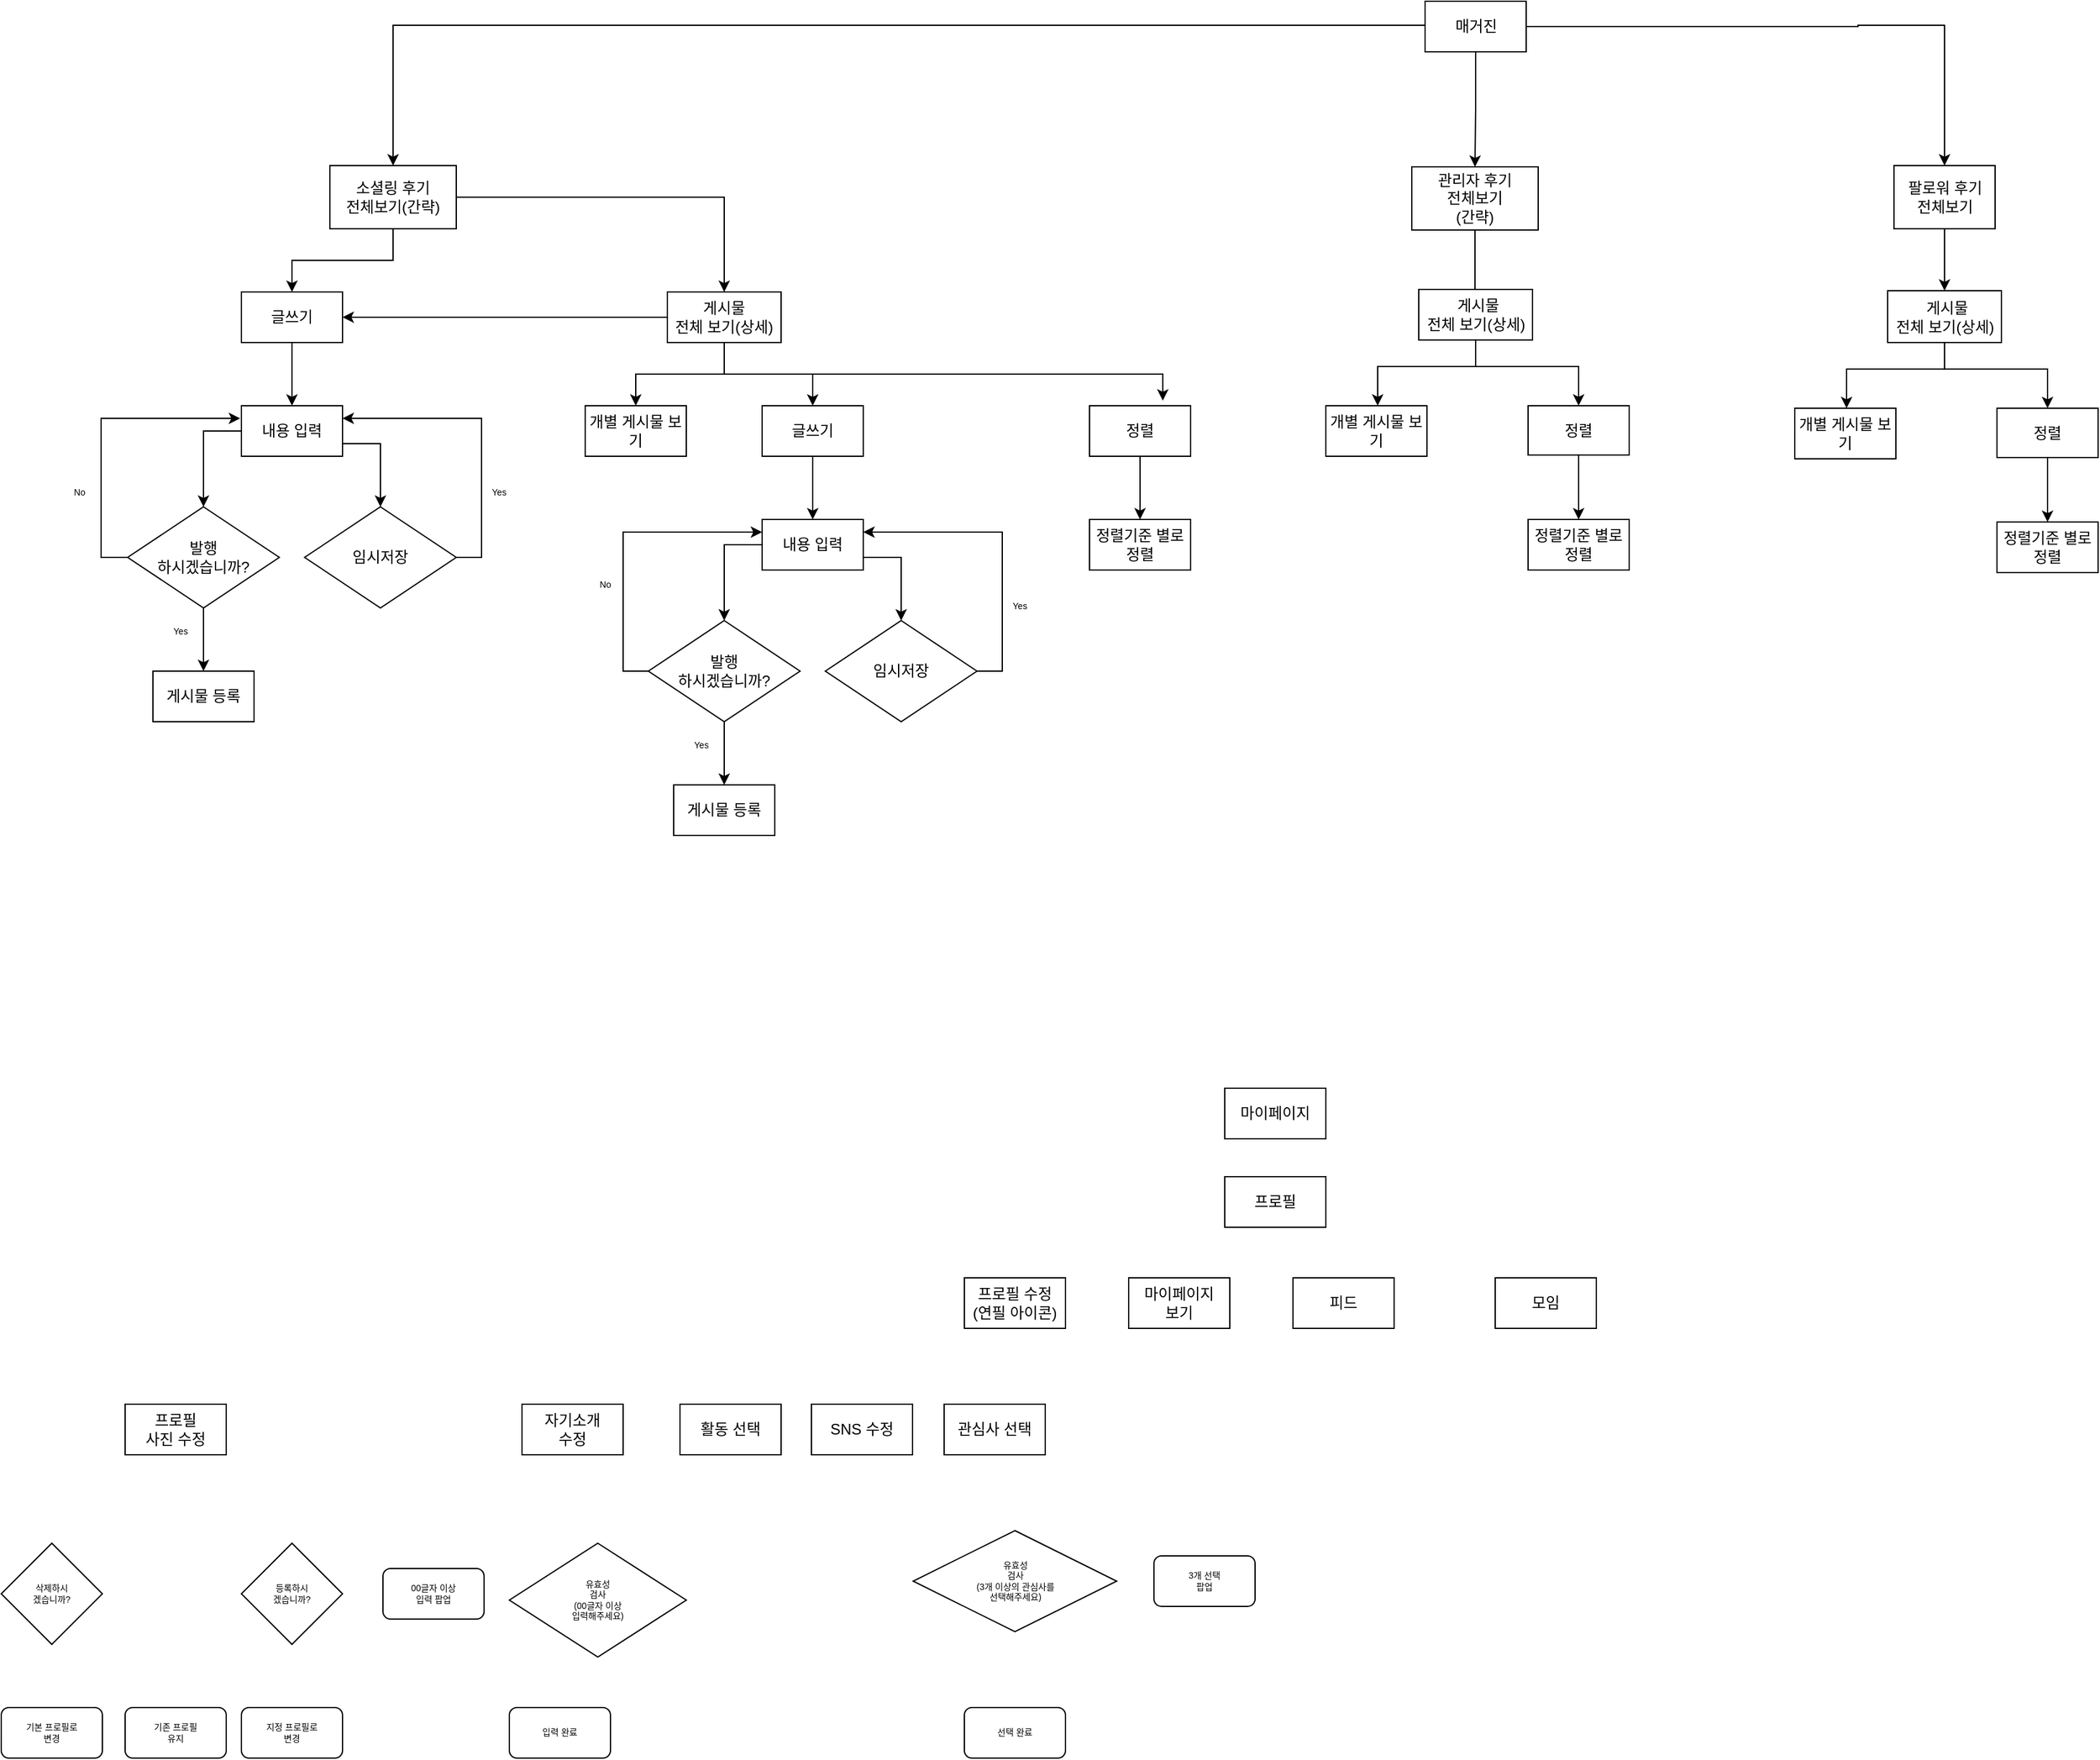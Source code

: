 <mxfile version="15.3.0" type="github">
  <diagram id="C5RBs43oDa-KdzZeNtuy" name="Page-1">
    <mxGraphModel dx="751" dy="810" grid="1" gridSize="10" guides="1" tooltips="1" connect="1" arrows="1" fold="1" page="1" pageScale="1" pageWidth="1920" pageHeight="1200" math="0" shadow="0">
      <root>
        <mxCell id="WIyWlLk6GJQsqaUBKTNV-0" />
        <mxCell id="WIyWlLk6GJQsqaUBKTNV-1" parent="WIyWlLk6GJQsqaUBKTNV-0" />
        <mxCell id="82u62CwxhhfS4tkd6ag3-348" style="edgeStyle=orthogonalEdgeStyle;rounded=0;orthogonalLoop=1;jettySize=auto;html=1;exitX=0.5;exitY=1;exitDx=0;exitDy=0;entryX=0.5;entryY=0;entryDx=0;entryDy=0;fontSize=7;" edge="1" parent="WIyWlLk6GJQsqaUBKTNV-1" source="82u62CwxhhfS4tkd6ag3-171">
          <mxGeometry relative="1" as="geometry">
            <mxPoint x="1244" y="360" as="targetPoint" />
          </mxGeometry>
        </mxCell>
        <mxCell id="82u62CwxhhfS4tkd6ag3-171" value="관리자 후기&lt;br&gt;전체보기&lt;br&gt;(간략)" style="rounded=0;whiteSpace=wrap;html=1;" vertex="1" parent="WIyWlLk6GJQsqaUBKTNV-1">
          <mxGeometry x="1194" y="241" width="100" height="50" as="geometry" />
        </mxCell>
        <mxCell id="82u62CwxhhfS4tkd6ag3-173" value="" style="edgeStyle=orthogonalEdgeStyle;rounded=0;orthogonalLoop=1;jettySize=auto;html=1;" edge="1" parent="WIyWlLk6GJQsqaUBKTNV-1" source="82u62CwxhhfS4tkd6ag3-172" target="82u62CwxhhfS4tkd6ag3-171">
          <mxGeometry relative="1" as="geometry" />
        </mxCell>
        <mxCell id="82u62CwxhhfS4tkd6ag3-182" style="edgeStyle=orthogonalEdgeStyle;rounded=0;orthogonalLoop=1;jettySize=auto;html=1;entryX=0.5;entryY=0;entryDx=0;entryDy=0;" edge="1" parent="WIyWlLk6GJQsqaUBKTNV-1" source="82u62CwxhhfS4tkd6ag3-172" target="82u62CwxhhfS4tkd6ag3-174">
          <mxGeometry relative="1" as="geometry">
            <Array as="points">
              <mxPoint x="388" y="129" />
            </Array>
          </mxGeometry>
        </mxCell>
        <mxCell id="82u62CwxhhfS4tkd6ag3-183" style="edgeStyle=orthogonalEdgeStyle;rounded=0;orthogonalLoop=1;jettySize=auto;html=1;entryX=0.5;entryY=0;entryDx=0;entryDy=0;exitX=1;exitY=0.5;exitDx=0;exitDy=0;" edge="1" parent="WIyWlLk6GJQsqaUBKTNV-1" source="82u62CwxhhfS4tkd6ag3-172" target="82u62CwxhhfS4tkd6ag3-176">
          <mxGeometry relative="1" as="geometry">
            <mxPoint x="1546.5" y="179" as="sourcePoint" />
            <Array as="points">
              <mxPoint x="1547" y="130" />
              <mxPoint x="1757" y="129" />
            </Array>
          </mxGeometry>
        </mxCell>
        <mxCell id="82u62CwxhhfS4tkd6ag3-172" value="매거진" style="rounded=0;whiteSpace=wrap;html=1;" vertex="1" parent="WIyWlLk6GJQsqaUBKTNV-1">
          <mxGeometry x="1204.5" y="110" width="80" height="40" as="geometry" />
        </mxCell>
        <mxCell id="82u62CwxhhfS4tkd6ag3-185" style="edgeStyle=orthogonalEdgeStyle;rounded=0;orthogonalLoop=1;jettySize=auto;html=1;exitX=0.5;exitY=1;exitDx=0;exitDy=0;entryX=0.5;entryY=0;entryDx=0;entryDy=0;" edge="1" parent="WIyWlLk6GJQsqaUBKTNV-1" source="82u62CwxhhfS4tkd6ag3-174" target="82u62CwxhhfS4tkd6ag3-188">
          <mxGeometry relative="1" as="geometry">
            <mxPoint x="408" y="340" as="targetPoint" />
            <Array as="points">
              <mxPoint x="388" y="315" />
              <mxPoint x="308" y="315" />
            </Array>
          </mxGeometry>
        </mxCell>
        <mxCell id="82u62CwxhhfS4tkd6ag3-209" style="edgeStyle=orthogonalEdgeStyle;rounded=0;orthogonalLoop=1;jettySize=auto;html=1;entryX=0.5;entryY=0;entryDx=0;entryDy=0;" edge="1" parent="WIyWlLk6GJQsqaUBKTNV-1" source="82u62CwxhhfS4tkd6ag3-174" target="82u62CwxhhfS4tkd6ag3-187">
          <mxGeometry relative="1" as="geometry" />
        </mxCell>
        <mxCell id="82u62CwxhhfS4tkd6ag3-174" value="소셜링 후기 &lt;br&gt;전체보기(간략)" style="rounded=0;whiteSpace=wrap;html=1;" vertex="1" parent="WIyWlLk6GJQsqaUBKTNV-1">
          <mxGeometry x="338" y="240" width="100" height="50" as="geometry" />
        </mxCell>
        <mxCell id="82u62CwxhhfS4tkd6ag3-373" value="" style="edgeStyle=orthogonalEdgeStyle;rounded=0;orthogonalLoop=1;jettySize=auto;html=1;fontSize=7;" edge="1" parent="WIyWlLk6GJQsqaUBKTNV-1" source="82u62CwxhhfS4tkd6ag3-176" target="82u62CwxhhfS4tkd6ag3-367">
          <mxGeometry relative="1" as="geometry" />
        </mxCell>
        <mxCell id="82u62CwxhhfS4tkd6ag3-176" value="팔로워 후기&lt;br&gt;전체보기" style="whiteSpace=wrap;html=1;rounded=0;" vertex="1" parent="WIyWlLk6GJQsqaUBKTNV-1">
          <mxGeometry x="1575.5" y="240" width="80" height="50" as="geometry" />
        </mxCell>
        <mxCell id="82u62CwxhhfS4tkd6ag3-215" style="edgeStyle=orthogonalEdgeStyle;rounded=0;orthogonalLoop=1;jettySize=auto;html=1;exitX=0;exitY=0.5;exitDx=0;exitDy=0;entryX=1;entryY=0.5;entryDx=0;entryDy=0;" edge="1" parent="WIyWlLk6GJQsqaUBKTNV-1" source="82u62CwxhhfS4tkd6ag3-187" target="82u62CwxhhfS4tkd6ag3-188">
          <mxGeometry relative="1" as="geometry" />
        </mxCell>
        <mxCell id="82u62CwxhhfS4tkd6ag3-267" style="edgeStyle=orthogonalEdgeStyle;rounded=0;orthogonalLoop=1;jettySize=auto;html=1;fontSize=7;" edge="1" parent="WIyWlLk6GJQsqaUBKTNV-1" source="82u62CwxhhfS4tkd6ag3-187" target="82u62CwxhhfS4tkd6ag3-212">
          <mxGeometry relative="1" as="geometry" />
        </mxCell>
        <mxCell id="82u62CwxhhfS4tkd6ag3-268" style="edgeStyle=orthogonalEdgeStyle;rounded=0;orthogonalLoop=1;jettySize=auto;html=1;entryX=0.5;entryY=0;entryDx=0;entryDy=0;fontSize=7;" edge="1" parent="WIyWlLk6GJQsqaUBKTNV-1" source="82u62CwxhhfS4tkd6ag3-187" target="82u62CwxhhfS4tkd6ag3-256">
          <mxGeometry relative="1" as="geometry" />
        </mxCell>
        <mxCell id="82u62CwxhhfS4tkd6ag3-356" style="edgeStyle=orthogonalEdgeStyle;rounded=0;orthogonalLoop=1;jettySize=auto;html=1;entryX=0.5;entryY=0;entryDx=0;entryDy=0;fontSize=7;" edge="1" parent="WIyWlLk6GJQsqaUBKTNV-1">
          <mxGeometry relative="1" as="geometry">
            <mxPoint x="650.0" y="376" as="sourcePoint" />
            <mxPoint x="997" y="426" as="targetPoint" />
            <Array as="points">
              <mxPoint x="650" y="405" />
              <mxPoint x="997" y="405" />
            </Array>
          </mxGeometry>
        </mxCell>
        <mxCell id="82u62CwxhhfS4tkd6ag3-187" value="게시물&lt;br&gt;전체 보기(상세)" style="rounded=0;whiteSpace=wrap;html=1;" vertex="1" parent="WIyWlLk6GJQsqaUBKTNV-1">
          <mxGeometry x="605" y="340" width="90" height="40" as="geometry" />
        </mxCell>
        <mxCell id="82u62CwxhhfS4tkd6ag3-201" value="" style="edgeStyle=orthogonalEdgeStyle;rounded=0;orthogonalLoop=1;jettySize=auto;html=1;" edge="1" parent="WIyWlLk6GJQsqaUBKTNV-1" source="82u62CwxhhfS4tkd6ag3-188" target="82u62CwxhhfS4tkd6ag3-189">
          <mxGeometry relative="1" as="geometry" />
        </mxCell>
        <mxCell id="82u62CwxhhfS4tkd6ag3-188" value="글쓰기" style="rounded=0;whiteSpace=wrap;html=1;" vertex="1" parent="WIyWlLk6GJQsqaUBKTNV-1">
          <mxGeometry x="268" y="340" width="80" height="40" as="geometry" />
        </mxCell>
        <mxCell id="82u62CwxhhfS4tkd6ag3-203" value="" style="edgeStyle=orthogonalEdgeStyle;rounded=0;orthogonalLoop=1;jettySize=auto;html=1;entryX=0.5;entryY=0;entryDx=0;entryDy=0;" edge="1" parent="WIyWlLk6GJQsqaUBKTNV-1" source="82u62CwxhhfS4tkd6ag3-189" target="82u62CwxhhfS4tkd6ag3-191">
          <mxGeometry relative="1" as="geometry">
            <mxPoint x="188" y="450" as="targetPoint" />
            <Array as="points">
              <mxPoint x="238" y="450" />
            </Array>
          </mxGeometry>
        </mxCell>
        <mxCell id="82u62CwxhhfS4tkd6ag3-205" value="" style="edgeStyle=orthogonalEdgeStyle;rounded=0;orthogonalLoop=1;jettySize=auto;html=1;entryX=0.5;entryY=0;entryDx=0;entryDy=0;exitX=1;exitY=0.75;exitDx=0;exitDy=0;" edge="1" parent="WIyWlLk6GJQsqaUBKTNV-1" source="82u62CwxhhfS4tkd6ag3-189" target="82u62CwxhhfS4tkd6ag3-190">
          <mxGeometry relative="1" as="geometry">
            <mxPoint x="358" y="470" as="sourcePoint" />
            <mxPoint x="408" y="450" as="targetPoint" />
            <Array as="points">
              <mxPoint x="378" y="460" />
            </Array>
          </mxGeometry>
        </mxCell>
        <mxCell id="82u62CwxhhfS4tkd6ag3-189" value="내용 입력" style="rounded=0;whiteSpace=wrap;html=1;" vertex="1" parent="WIyWlLk6GJQsqaUBKTNV-1">
          <mxGeometry x="268" y="430" width="80" height="40" as="geometry" />
        </mxCell>
        <mxCell id="82u62CwxhhfS4tkd6ag3-208" style="edgeStyle=orthogonalEdgeStyle;rounded=0;orthogonalLoop=1;jettySize=auto;html=1;exitX=1;exitY=0.5;exitDx=0;exitDy=0;entryX=1;entryY=0.25;entryDx=0;entryDy=0;" edge="1" parent="WIyWlLk6GJQsqaUBKTNV-1" source="82u62CwxhhfS4tkd6ag3-190" target="82u62CwxhhfS4tkd6ag3-189">
          <mxGeometry relative="1" as="geometry" />
        </mxCell>
        <mxCell id="82u62CwxhhfS4tkd6ag3-190" value="임시저장" style="rhombus;whiteSpace=wrap;html=1;" vertex="1" parent="WIyWlLk6GJQsqaUBKTNV-1">
          <mxGeometry x="318" y="510" width="120" height="80" as="geometry" />
        </mxCell>
        <mxCell id="82u62CwxhhfS4tkd6ag3-196" value="" style="edgeStyle=orthogonalEdgeStyle;rounded=0;orthogonalLoop=1;jettySize=auto;html=1;" edge="1" parent="WIyWlLk6GJQsqaUBKTNV-1" source="82u62CwxhhfS4tkd6ag3-191" target="82u62CwxhhfS4tkd6ag3-194">
          <mxGeometry relative="1" as="geometry" />
        </mxCell>
        <mxCell id="82u62CwxhhfS4tkd6ag3-374" style="edgeStyle=orthogonalEdgeStyle;rounded=0;orthogonalLoop=1;jettySize=auto;html=1;fontSize=7;exitX=0;exitY=0.5;exitDx=0;exitDy=0;" edge="1" parent="WIyWlLk6GJQsqaUBKTNV-1" source="82u62CwxhhfS4tkd6ag3-191">
          <mxGeometry relative="1" as="geometry">
            <mxPoint x="267" y="440" as="targetPoint" />
            <mxPoint x="178" y="561.0" as="sourcePoint" />
            <Array as="points">
              <mxPoint x="157" y="550" />
              <mxPoint x="157" y="440" />
            </Array>
          </mxGeometry>
        </mxCell>
        <mxCell id="82u62CwxhhfS4tkd6ag3-191" value="발행&lt;br&gt;하시겠습니까?" style="rhombus;whiteSpace=wrap;html=1;" vertex="1" parent="WIyWlLk6GJQsqaUBKTNV-1">
          <mxGeometry x="178" y="510" width="120" height="80" as="geometry" />
        </mxCell>
        <mxCell id="82u62CwxhhfS4tkd6ag3-194" value="게시물 등록" style="rounded=0;whiteSpace=wrap;html=1;" vertex="1" parent="WIyWlLk6GJQsqaUBKTNV-1">
          <mxGeometry x="198" y="640" width="80" height="40" as="geometry" />
        </mxCell>
        <mxCell id="82u62CwxhhfS4tkd6ag3-212" value="개별 게시물 보기" style="rounded=0;whiteSpace=wrap;html=1;" vertex="1" parent="WIyWlLk6GJQsqaUBKTNV-1">
          <mxGeometry x="540" y="430" width="80" height="40" as="geometry" />
        </mxCell>
        <mxCell id="82u62CwxhhfS4tkd6ag3-219" value="Yes" style="text;html=1;strokeColor=none;fillColor=none;align=center;verticalAlign=middle;whiteSpace=wrap;rounded=0;fontSize=7;" vertex="1" parent="WIyWlLk6GJQsqaUBKTNV-1">
          <mxGeometry x="452" y="489" width="40" height="20" as="geometry" />
        </mxCell>
        <mxCell id="82u62CwxhhfS4tkd6ag3-226" value="Yes" style="text;html=1;strokeColor=none;fillColor=none;align=center;verticalAlign=middle;whiteSpace=wrap;rounded=0;fontSize=7;" vertex="1" parent="WIyWlLk6GJQsqaUBKTNV-1">
          <mxGeometry x="200" y="599" width="40" height="20" as="geometry" />
        </mxCell>
        <mxCell id="82u62CwxhhfS4tkd6ag3-229" value="No" style="text;html=1;strokeColor=none;fillColor=none;align=center;verticalAlign=middle;whiteSpace=wrap;rounded=0;fontSize=7;" vertex="1" parent="WIyWlLk6GJQsqaUBKTNV-1">
          <mxGeometry x="120" y="489" width="40" height="20" as="geometry" />
        </mxCell>
        <mxCell id="82u62CwxhhfS4tkd6ag3-255" value="" style="edgeStyle=orthogonalEdgeStyle;rounded=0;orthogonalLoop=1;jettySize=auto;html=1;" edge="1" parent="WIyWlLk6GJQsqaUBKTNV-1" source="82u62CwxhhfS4tkd6ag3-256" target="82u62CwxhhfS4tkd6ag3-259">
          <mxGeometry relative="1" as="geometry" />
        </mxCell>
        <mxCell id="82u62CwxhhfS4tkd6ag3-256" value="글쓰기" style="rounded=0;whiteSpace=wrap;html=1;" vertex="1" parent="WIyWlLk6GJQsqaUBKTNV-1">
          <mxGeometry x="680" y="430" width="80" height="40" as="geometry" />
        </mxCell>
        <mxCell id="82u62CwxhhfS4tkd6ag3-257" value="" style="edgeStyle=orthogonalEdgeStyle;rounded=0;orthogonalLoop=1;jettySize=auto;html=1;entryX=0.5;entryY=0;entryDx=0;entryDy=0;" edge="1" parent="WIyWlLk6GJQsqaUBKTNV-1" source="82u62CwxhhfS4tkd6ag3-259" target="82u62CwxhhfS4tkd6ag3-263">
          <mxGeometry relative="1" as="geometry">
            <mxPoint x="600" y="540" as="targetPoint" />
            <Array as="points">
              <mxPoint x="650" y="540" />
            </Array>
          </mxGeometry>
        </mxCell>
        <mxCell id="82u62CwxhhfS4tkd6ag3-258" value="" style="edgeStyle=orthogonalEdgeStyle;rounded=0;orthogonalLoop=1;jettySize=auto;html=1;entryX=0.5;entryY=0;entryDx=0;entryDy=0;exitX=1;exitY=0.75;exitDx=0;exitDy=0;" edge="1" parent="WIyWlLk6GJQsqaUBKTNV-1" source="82u62CwxhhfS4tkd6ag3-259" target="82u62CwxhhfS4tkd6ag3-261">
          <mxGeometry relative="1" as="geometry">
            <mxPoint x="770" y="560" as="sourcePoint" />
            <mxPoint x="820" y="540" as="targetPoint" />
            <Array as="points">
              <mxPoint x="790" y="550" />
            </Array>
          </mxGeometry>
        </mxCell>
        <mxCell id="82u62CwxhhfS4tkd6ag3-259" value="내용 입력" style="rounded=0;whiteSpace=wrap;html=1;" vertex="1" parent="WIyWlLk6GJQsqaUBKTNV-1">
          <mxGeometry x="680" y="520" width="80" height="40" as="geometry" />
        </mxCell>
        <mxCell id="82u62CwxhhfS4tkd6ag3-260" style="edgeStyle=orthogonalEdgeStyle;rounded=0;orthogonalLoop=1;jettySize=auto;html=1;exitX=1;exitY=0.5;exitDx=0;exitDy=0;entryX=1;entryY=0.25;entryDx=0;entryDy=0;" edge="1" parent="WIyWlLk6GJQsqaUBKTNV-1" source="82u62CwxhhfS4tkd6ag3-261" target="82u62CwxhhfS4tkd6ag3-259">
          <mxGeometry relative="1" as="geometry" />
        </mxCell>
        <mxCell id="82u62CwxhhfS4tkd6ag3-261" value="임시저장" style="rhombus;whiteSpace=wrap;html=1;" vertex="1" parent="WIyWlLk6GJQsqaUBKTNV-1">
          <mxGeometry x="730" y="600" width="120" height="80" as="geometry" />
        </mxCell>
        <mxCell id="82u62CwxhhfS4tkd6ag3-262" value="" style="edgeStyle=orthogonalEdgeStyle;rounded=0;orthogonalLoop=1;jettySize=auto;html=1;" edge="1" parent="WIyWlLk6GJQsqaUBKTNV-1" source="82u62CwxhhfS4tkd6ag3-263" target="82u62CwxhhfS4tkd6ag3-264">
          <mxGeometry relative="1" as="geometry" />
        </mxCell>
        <mxCell id="82u62CwxhhfS4tkd6ag3-263" value="발행&lt;br&gt;하시겠습니까?" style="rhombus;whiteSpace=wrap;html=1;" vertex="1" parent="WIyWlLk6GJQsqaUBKTNV-1">
          <mxGeometry x="590" y="600" width="120" height="80" as="geometry" />
        </mxCell>
        <mxCell id="82u62CwxhhfS4tkd6ag3-264" value="게시물 등록" style="rounded=0;whiteSpace=wrap;html=1;" vertex="1" parent="WIyWlLk6GJQsqaUBKTNV-1">
          <mxGeometry x="610" y="730" width="80" height="40" as="geometry" />
        </mxCell>
        <mxCell id="82u62CwxhhfS4tkd6ag3-265" value="Yes" style="text;html=1;strokeColor=none;fillColor=none;align=center;verticalAlign=middle;whiteSpace=wrap;rounded=0;fontSize=7;" vertex="1" parent="WIyWlLk6GJQsqaUBKTNV-1">
          <mxGeometry x="864" y="579" width="40" height="20" as="geometry" />
        </mxCell>
        <mxCell id="82u62CwxhhfS4tkd6ag3-266" value="Yes" style="text;html=1;strokeColor=none;fillColor=none;align=center;verticalAlign=middle;whiteSpace=wrap;rounded=0;fontSize=7;" vertex="1" parent="WIyWlLk6GJQsqaUBKTNV-1">
          <mxGeometry x="612" y="689" width="40" height="20" as="geometry" />
        </mxCell>
        <mxCell id="82u62CwxhhfS4tkd6ag3-270" value="No" style="text;html=1;strokeColor=none;fillColor=none;align=center;verticalAlign=middle;whiteSpace=wrap;rounded=0;fontSize=7;" vertex="1" parent="WIyWlLk6GJQsqaUBKTNV-1">
          <mxGeometry x="536" y="562" width="40" height="20" as="geometry" />
        </mxCell>
        <mxCell id="82u62CwxhhfS4tkd6ag3-311" style="edgeStyle=orthogonalEdgeStyle;rounded=0;orthogonalLoop=1;jettySize=auto;html=1;fontSize=7;" edge="1" parent="WIyWlLk6GJQsqaUBKTNV-1" source="82u62CwxhhfS4tkd6ag3-313" target="82u62CwxhhfS4tkd6ag3-325">
          <mxGeometry relative="1" as="geometry">
            <Array as="points">
              <mxPoint x="1244" y="399" />
              <mxPoint x="1167" y="399" />
            </Array>
          </mxGeometry>
        </mxCell>
        <mxCell id="82u62CwxhhfS4tkd6ag3-362" style="edgeStyle=orthogonalEdgeStyle;rounded=0;orthogonalLoop=1;jettySize=auto;html=1;fontSize=7;" edge="1" parent="WIyWlLk6GJQsqaUBKTNV-1" source="82u62CwxhhfS4tkd6ag3-313" target="82u62CwxhhfS4tkd6ag3-360">
          <mxGeometry relative="1" as="geometry">
            <Array as="points">
              <mxPoint x="1244" y="399" />
              <mxPoint x="1326" y="399" />
            </Array>
          </mxGeometry>
        </mxCell>
        <mxCell id="82u62CwxhhfS4tkd6ag3-313" value="&amp;nbsp;게시물&lt;br&gt;전체 보기(상세)" style="rounded=0;whiteSpace=wrap;html=1;" vertex="1" parent="WIyWlLk6GJQsqaUBKTNV-1">
          <mxGeometry x="1199.5" y="338" width="90" height="40" as="geometry" />
        </mxCell>
        <mxCell id="82u62CwxhhfS4tkd6ag3-325" value="개별 게시물 보기" style="rounded=0;whiteSpace=wrap;html=1;" vertex="1" parent="WIyWlLk6GJQsqaUBKTNV-1">
          <mxGeometry x="1126" y="430" width="80" height="40" as="geometry" />
        </mxCell>
        <mxCell id="82u62CwxhhfS4tkd6ag3-357" value="" style="edgeStyle=orthogonalEdgeStyle;rounded=0;orthogonalLoop=1;jettySize=auto;html=1;fontSize=7;" edge="1" parent="WIyWlLk6GJQsqaUBKTNV-1" source="82u62CwxhhfS4tkd6ag3-353" target="82u62CwxhhfS4tkd6ag3-355">
          <mxGeometry relative="1" as="geometry" />
        </mxCell>
        <mxCell id="82u62CwxhhfS4tkd6ag3-353" value="정렬" style="rounded=0;whiteSpace=wrap;html=1;" vertex="1" parent="WIyWlLk6GJQsqaUBKTNV-1">
          <mxGeometry x="939" y="430" width="80" height="40" as="geometry" />
        </mxCell>
        <mxCell id="82u62CwxhhfS4tkd6ag3-355" value="정렬기준 별로 정렬" style="rounded=0;whiteSpace=wrap;html=1;" vertex="1" parent="WIyWlLk6GJQsqaUBKTNV-1">
          <mxGeometry x="939" y="520" width="80" height="40" as="geometry" />
        </mxCell>
        <mxCell id="82u62CwxhhfS4tkd6ag3-363" value="" style="edgeStyle=orthogonalEdgeStyle;rounded=0;orthogonalLoop=1;jettySize=auto;html=1;fontSize=7;" edge="1" parent="WIyWlLk6GJQsqaUBKTNV-1" source="82u62CwxhhfS4tkd6ag3-360" target="82u62CwxhhfS4tkd6ag3-361">
          <mxGeometry relative="1" as="geometry" />
        </mxCell>
        <mxCell id="82u62CwxhhfS4tkd6ag3-360" value="정렬" style="rounded=0;whiteSpace=wrap;html=1;" vertex="1" parent="WIyWlLk6GJQsqaUBKTNV-1">
          <mxGeometry x="1286" y="430" width="80" height="39" as="geometry" />
        </mxCell>
        <mxCell id="82u62CwxhhfS4tkd6ag3-361" value="정렬기준 별로 정렬" style="rounded=0;whiteSpace=wrap;html=1;" vertex="1" parent="WIyWlLk6GJQsqaUBKTNV-1">
          <mxGeometry x="1286" y="520" width="80" height="40" as="geometry" />
        </mxCell>
        <mxCell id="82u62CwxhhfS4tkd6ag3-365" style="edgeStyle=orthogonalEdgeStyle;rounded=0;orthogonalLoop=1;jettySize=auto;html=1;fontSize=7;" edge="1" parent="WIyWlLk6GJQsqaUBKTNV-1" source="82u62CwxhhfS4tkd6ag3-367" target="82u62CwxhhfS4tkd6ag3-368">
          <mxGeometry relative="1" as="geometry">
            <Array as="points">
              <mxPoint x="1615" y="401" />
              <mxPoint x="1538" y="401" />
            </Array>
          </mxGeometry>
        </mxCell>
        <mxCell id="82u62CwxhhfS4tkd6ag3-366" style="edgeStyle=orthogonalEdgeStyle;rounded=0;orthogonalLoop=1;jettySize=auto;html=1;fontSize=7;" edge="1" parent="WIyWlLk6GJQsqaUBKTNV-1" source="82u62CwxhhfS4tkd6ag3-367" target="82u62CwxhhfS4tkd6ag3-370">
          <mxGeometry relative="1" as="geometry">
            <Array as="points">
              <mxPoint x="1615" y="401" />
              <mxPoint x="1697" y="401" />
            </Array>
          </mxGeometry>
        </mxCell>
        <mxCell id="82u62CwxhhfS4tkd6ag3-367" value="&amp;nbsp;게시물&lt;br&gt;전체 보기(상세)" style="rounded=0;whiteSpace=wrap;html=1;" vertex="1" parent="WIyWlLk6GJQsqaUBKTNV-1">
          <mxGeometry x="1570.5" y="339" width="90" height="41" as="geometry" />
        </mxCell>
        <mxCell id="82u62CwxhhfS4tkd6ag3-368" value="개별 게시물 보기" style="rounded=0;whiteSpace=wrap;html=1;" vertex="1" parent="WIyWlLk6GJQsqaUBKTNV-1">
          <mxGeometry x="1497" y="432" width="80" height="40" as="geometry" />
        </mxCell>
        <mxCell id="82u62CwxhhfS4tkd6ag3-369" value="" style="edgeStyle=orthogonalEdgeStyle;rounded=0;orthogonalLoop=1;jettySize=auto;html=1;fontSize=7;" edge="1" parent="WIyWlLk6GJQsqaUBKTNV-1" source="82u62CwxhhfS4tkd6ag3-370" target="82u62CwxhhfS4tkd6ag3-372">
          <mxGeometry relative="1" as="geometry" />
        </mxCell>
        <mxCell id="82u62CwxhhfS4tkd6ag3-370" value="정렬" style="rounded=0;whiteSpace=wrap;html=1;" vertex="1" parent="WIyWlLk6GJQsqaUBKTNV-1">
          <mxGeometry x="1657" y="432" width="80" height="39" as="geometry" />
        </mxCell>
        <mxCell id="82u62CwxhhfS4tkd6ag3-372" value="정렬기준 별로 정렬" style="rounded=0;whiteSpace=wrap;html=1;" vertex="1" parent="WIyWlLk6GJQsqaUBKTNV-1">
          <mxGeometry x="1657" y="522" width="80" height="40" as="geometry" />
        </mxCell>
        <mxCell id="82u62CwxhhfS4tkd6ag3-377" style="edgeStyle=orthogonalEdgeStyle;rounded=0;orthogonalLoop=1;jettySize=auto;html=1;fontSize=7;exitX=0;exitY=0.5;exitDx=0;exitDy=0;" edge="1" parent="WIyWlLk6GJQsqaUBKTNV-1">
          <mxGeometry relative="1" as="geometry">
            <mxPoint x="680" y="530" as="targetPoint" />
            <mxPoint x="591" y="640" as="sourcePoint" />
            <Array as="points">
              <mxPoint x="570" y="640" />
              <mxPoint x="570" y="530" />
            </Array>
          </mxGeometry>
        </mxCell>
        <mxCell id="82u62CwxhhfS4tkd6ag3-378" value="마이페이지" style="rounded=0;whiteSpace=wrap;html=1;" vertex="1" parent="WIyWlLk6GJQsqaUBKTNV-1">
          <mxGeometry x="1046" y="970" width="80" height="40" as="geometry" />
        </mxCell>
        <mxCell id="82u62CwxhhfS4tkd6ag3-379" value="프로필" style="rounded=0;whiteSpace=wrap;html=1;" vertex="1" parent="WIyWlLk6GJQsqaUBKTNV-1">
          <mxGeometry x="1046" y="1040" width="80" height="40" as="geometry" />
        </mxCell>
        <mxCell id="82u62CwxhhfS4tkd6ag3-382" value="프로필 수정&lt;br&gt;(연필 아이콘)" style="rounded=0;whiteSpace=wrap;html=1;" vertex="1" parent="WIyWlLk6GJQsqaUBKTNV-1">
          <mxGeometry x="840" y="1120" width="80" height="40" as="geometry" />
        </mxCell>
        <mxCell id="82u62CwxhhfS4tkd6ag3-383" value="마이페이지 &lt;br&gt;보기" style="rounded=0;whiteSpace=wrap;html=1;" vertex="1" parent="WIyWlLk6GJQsqaUBKTNV-1">
          <mxGeometry x="970" y="1120" width="80" height="40" as="geometry" />
        </mxCell>
        <mxCell id="82u62CwxhhfS4tkd6ag3-384" value="피드" style="rounded=0;whiteSpace=wrap;html=1;" vertex="1" parent="WIyWlLk6GJQsqaUBKTNV-1">
          <mxGeometry x="1100" y="1120" width="80" height="40" as="geometry" />
        </mxCell>
        <mxCell id="82u62CwxhhfS4tkd6ag3-385" value="모임" style="rounded=0;whiteSpace=wrap;html=1;" vertex="1" parent="WIyWlLk6GJQsqaUBKTNV-1">
          <mxGeometry x="1260" y="1120" width="80" height="40" as="geometry" />
        </mxCell>
        <mxCell id="82u62CwxhhfS4tkd6ag3-386" value="프로필&lt;br&gt;사진 수정" style="rounded=0;whiteSpace=wrap;html=1;" vertex="1" parent="WIyWlLk6GJQsqaUBKTNV-1">
          <mxGeometry x="176" y="1220" width="80" height="40" as="geometry" />
        </mxCell>
        <mxCell id="82u62CwxhhfS4tkd6ag3-387" value="자기소개 &lt;br&gt;수정" style="rounded=0;whiteSpace=wrap;html=1;" vertex="1" parent="WIyWlLk6GJQsqaUBKTNV-1">
          <mxGeometry x="490" y="1220" width="80" height="40" as="geometry" />
        </mxCell>
        <mxCell id="82u62CwxhhfS4tkd6ag3-388" value="활동 선택" style="rounded=0;whiteSpace=wrap;html=1;" vertex="1" parent="WIyWlLk6GJQsqaUBKTNV-1">
          <mxGeometry x="615" y="1220" width="80" height="40" as="geometry" />
        </mxCell>
        <mxCell id="82u62CwxhhfS4tkd6ag3-389" value="SNS 수정" style="rounded=0;whiteSpace=wrap;html=1;" vertex="1" parent="WIyWlLk6GJQsqaUBKTNV-1">
          <mxGeometry x="719" y="1220" width="80" height="40" as="geometry" />
        </mxCell>
        <mxCell id="82u62CwxhhfS4tkd6ag3-390" value="관심사 선택" style="rounded=0;whiteSpace=wrap;html=1;" vertex="1" parent="WIyWlLk6GJQsqaUBKTNV-1">
          <mxGeometry x="824" y="1220" width="80" height="40" as="geometry" />
        </mxCell>
        <mxCell id="82u62CwxhhfS4tkd6ag3-392" value="삭제하시&lt;br&gt;겠습니까?" style="rhombus;whiteSpace=wrap;html=1;fontSize=7;" vertex="1" parent="WIyWlLk6GJQsqaUBKTNV-1">
          <mxGeometry x="78" y="1330" width="80" height="80" as="geometry" />
        </mxCell>
        <mxCell id="82u62CwxhhfS4tkd6ag3-393" value="등록하시&lt;br&gt;겠습니까?" style="rhombus;whiteSpace=wrap;html=1;fontSize=7;" vertex="1" parent="WIyWlLk6GJQsqaUBKTNV-1">
          <mxGeometry x="268" y="1330" width="80" height="80" as="geometry" />
        </mxCell>
        <mxCell id="82u62CwxhhfS4tkd6ag3-395" value="기본 프로필로&lt;br&gt;변경" style="rounded=1;whiteSpace=wrap;html=1;fontSize=7;" vertex="1" parent="WIyWlLk6GJQsqaUBKTNV-1">
          <mxGeometry x="78" y="1460" width="80" height="40" as="geometry" />
        </mxCell>
        <mxCell id="82u62CwxhhfS4tkd6ag3-396" value="지정 프로필로&lt;br&gt;변경" style="rounded=1;whiteSpace=wrap;html=1;fontSize=7;" vertex="1" parent="WIyWlLk6GJQsqaUBKTNV-1">
          <mxGeometry x="268" y="1460" width="80" height="40" as="geometry" />
        </mxCell>
        <mxCell id="82u62CwxhhfS4tkd6ag3-397" value="기존 프로필 &lt;br&gt;유지" style="rounded=1;whiteSpace=wrap;html=1;fontSize=7;" vertex="1" parent="WIyWlLk6GJQsqaUBKTNV-1">
          <mxGeometry x="176" y="1460" width="80" height="40" as="geometry" />
        </mxCell>
        <mxCell id="82u62CwxhhfS4tkd6ag3-398" value="유효성&lt;br&gt;검사&lt;br&gt;(00글자 이상 &lt;br&gt;입력해주세요)" style="rhombus;whiteSpace=wrap;html=1;fontSize=7;" vertex="1" parent="WIyWlLk6GJQsqaUBKTNV-1">
          <mxGeometry x="480" y="1330" width="140" height="90" as="geometry" />
        </mxCell>
        <mxCell id="82u62CwxhhfS4tkd6ag3-400" value="입력 완료" style="rounded=1;whiteSpace=wrap;html=1;fontSize=7;" vertex="1" parent="WIyWlLk6GJQsqaUBKTNV-1">
          <mxGeometry x="480" y="1460" width="80" height="40" as="geometry" />
        </mxCell>
        <mxCell id="82u62CwxhhfS4tkd6ag3-401" value="00글자 이상 &lt;br&gt;입력 팝업" style="rounded=1;whiteSpace=wrap;html=1;fontSize=7;" vertex="1" parent="WIyWlLk6GJQsqaUBKTNV-1">
          <mxGeometry x="380" y="1350" width="80" height="40" as="geometry" />
        </mxCell>
        <mxCell id="82u62CwxhhfS4tkd6ag3-402" value="유효성&lt;br&gt;검사&lt;br&gt;(3개 이상의 관심사를 &lt;br&gt;선택해주세요)" style="rhombus;whiteSpace=wrap;html=1;fontSize=7;" vertex="1" parent="WIyWlLk6GJQsqaUBKTNV-1">
          <mxGeometry x="799.5" y="1320" width="161" height="80" as="geometry" />
        </mxCell>
        <mxCell id="82u62CwxhhfS4tkd6ag3-403" value="선택 완료" style="rounded=1;whiteSpace=wrap;html=1;fontSize=7;" vertex="1" parent="WIyWlLk6GJQsqaUBKTNV-1">
          <mxGeometry x="840" y="1460" width="80" height="40" as="geometry" />
        </mxCell>
        <mxCell id="82u62CwxhhfS4tkd6ag3-404" value="3개 선택&lt;br&gt;팝업" style="rounded=1;whiteSpace=wrap;html=1;fontSize=7;" vertex="1" parent="WIyWlLk6GJQsqaUBKTNV-1">
          <mxGeometry x="990" y="1340" width="80" height="40" as="geometry" />
        </mxCell>
      </root>
    </mxGraphModel>
  </diagram>
</mxfile>
